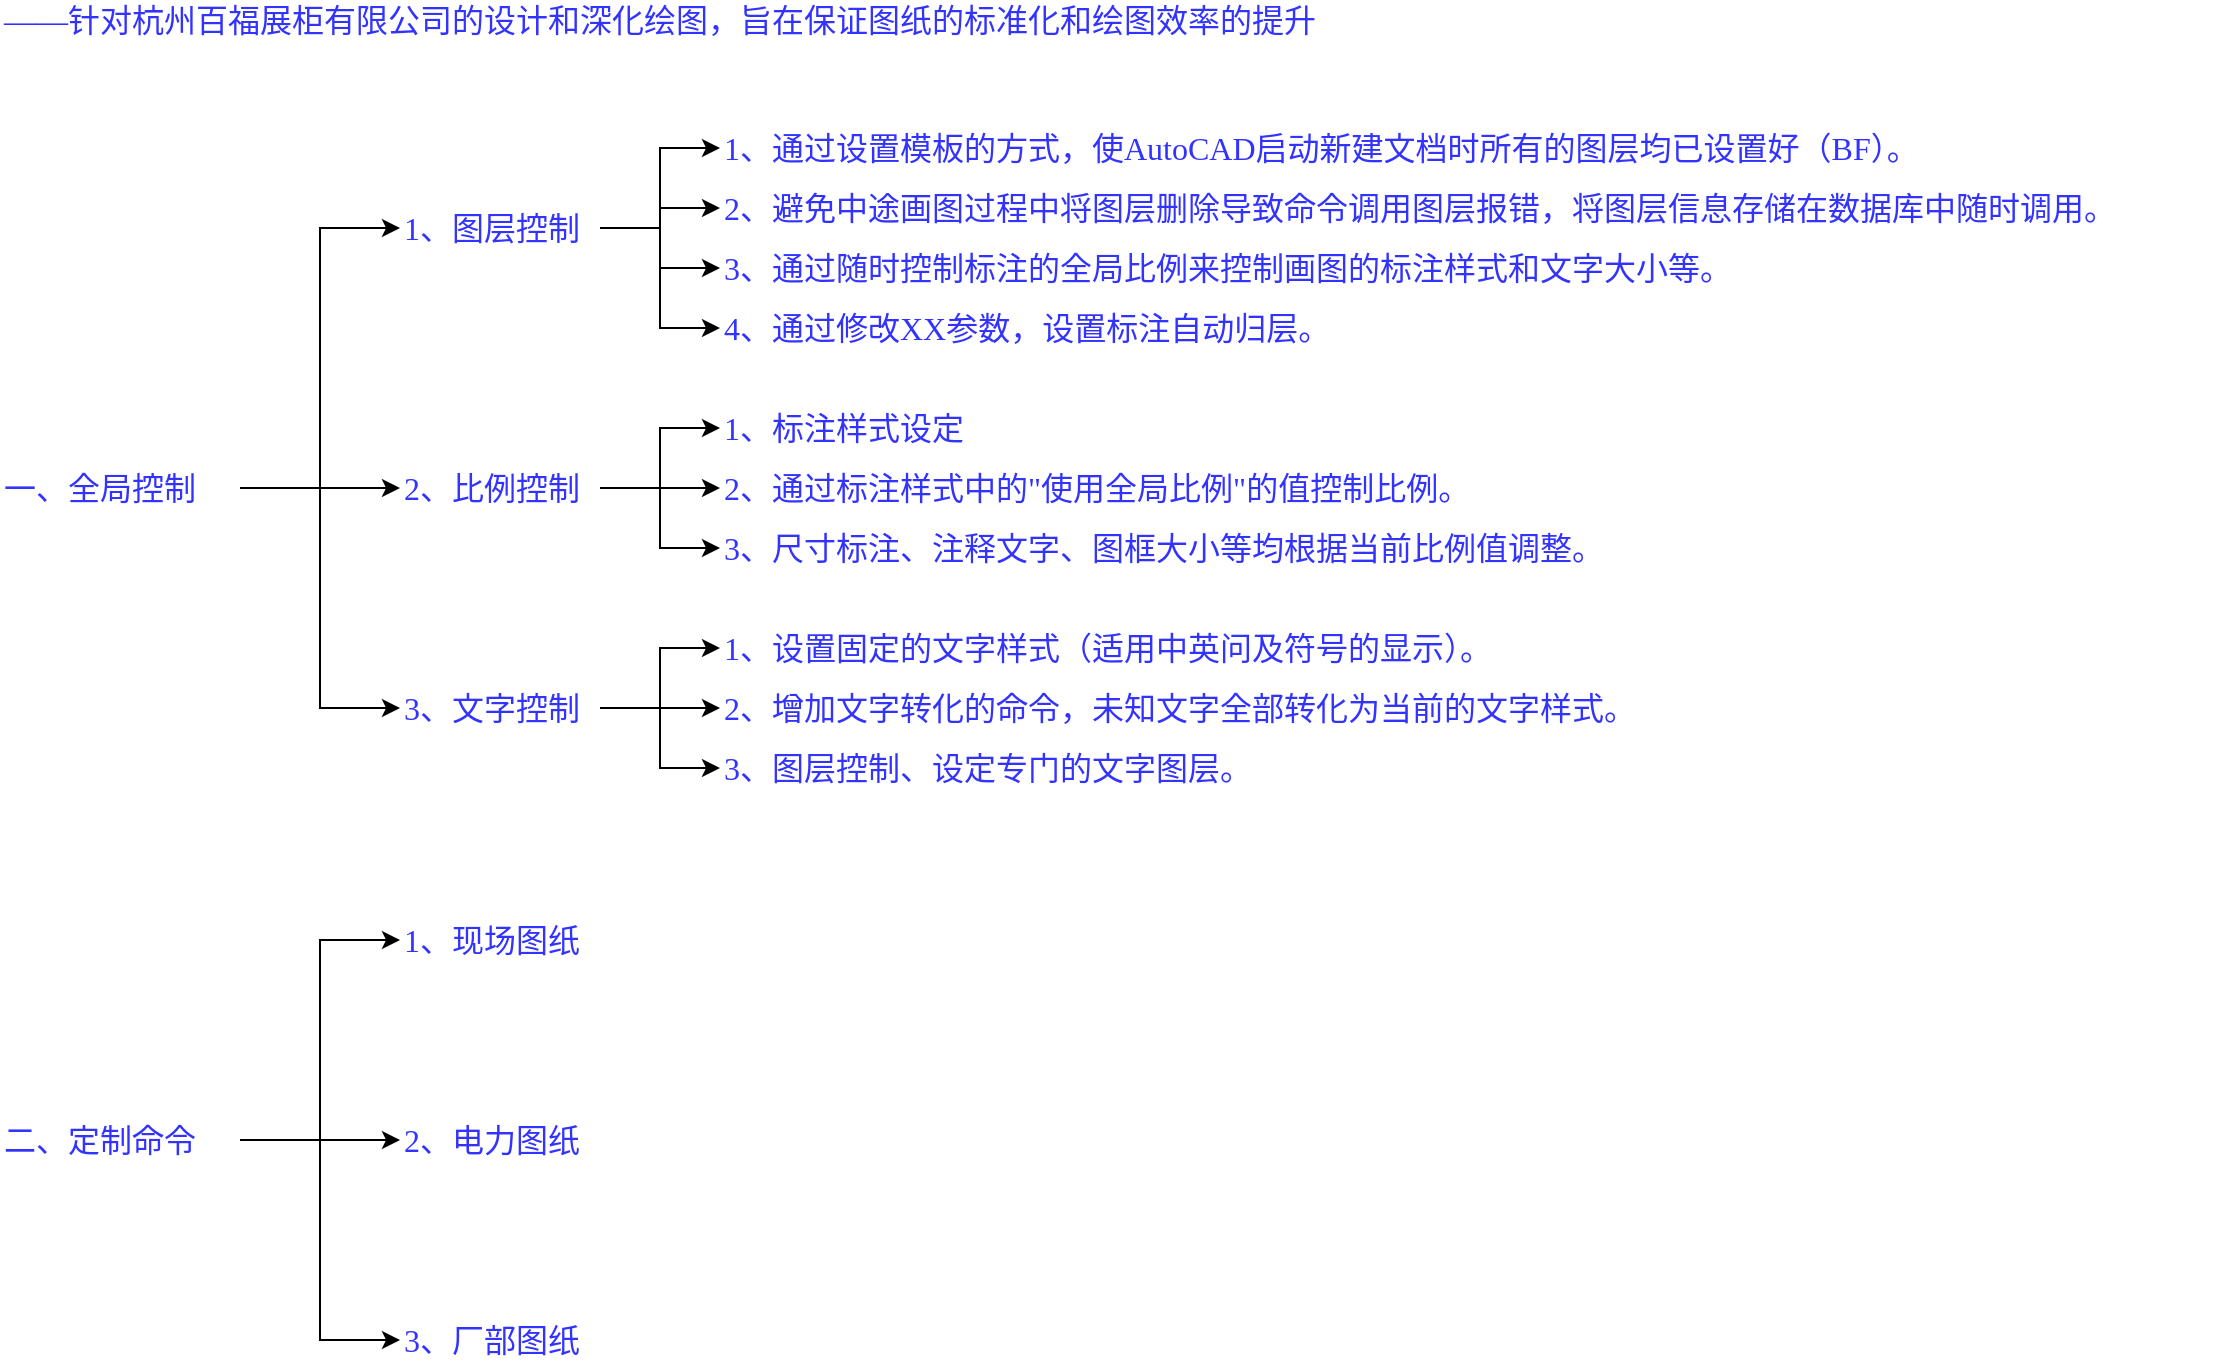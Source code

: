 <mxfile version="13.7.9" type="device" pages="6"><diagram id="Z_82x6nJfR_aOVuLvThF" name="主轮廓"><mxGraphModel dx="1559" dy="1010" grid="1" gridSize="10" guides="1" tooltips="1" connect="1" arrows="1" fold="1" page="1" pageScale="1" pageWidth="1169" pageHeight="827" math="0" shadow="0"><root><mxCell id="0"/><mxCell id="1" parent="0"/><mxCell id="7SVu0pM5_BSpwHKjZcLW-2" value="——针对杭州百福展柜有限公司的设计和深化绘图，旨在保证图纸的标准化和绘图效率的提升" style="text;html=1;strokeColor=none;fillColor=none;align=left;verticalAlign=middle;whiteSpace=wrap;rounded=0;fontSize=16;fontFamily=Comic Sans MS;fontColor=#3333FF;" vertex="1" parent="1"><mxGeometry x="40" y="20" width="1080" height="20" as="geometry"/></mxCell><mxCell id="7SVu0pM5_BSpwHKjZcLW-7" style="edgeStyle=orthogonalEdgeStyle;rounded=0;orthogonalLoop=1;jettySize=auto;html=1;entryX=0;entryY=0.5;entryDx=0;entryDy=0;fontFamily=Comic Sans MS;fontSize=16;fontColor=#3333FF;" edge="1" parent="1" source="7SVu0pM5_BSpwHKjZcLW-3" target="7SVu0pM5_BSpwHKjZcLW-4"><mxGeometry relative="1" as="geometry"/></mxCell><mxCell id="7SVu0pM5_BSpwHKjZcLW-8" style="edgeStyle=orthogonalEdgeStyle;rounded=0;orthogonalLoop=1;jettySize=auto;html=1;entryX=0;entryY=0.5;entryDx=0;entryDy=0;fontFamily=Comic Sans MS;fontSize=16;fontColor=#3333FF;" edge="1" parent="1" source="7SVu0pM5_BSpwHKjZcLW-3" target="7SVu0pM5_BSpwHKjZcLW-6"><mxGeometry relative="1" as="geometry"/></mxCell><mxCell id="7SVu0pM5_BSpwHKjZcLW-9" style="edgeStyle=orthogonalEdgeStyle;rounded=0;orthogonalLoop=1;jettySize=auto;html=1;entryX=0;entryY=0.5;entryDx=0;entryDy=0;fontFamily=Comic Sans MS;fontSize=16;fontColor=#3333FF;" edge="1" parent="1" source="7SVu0pM5_BSpwHKjZcLW-3" target="7SVu0pM5_BSpwHKjZcLW-5"><mxGeometry relative="1" as="geometry"/></mxCell><mxCell id="7SVu0pM5_BSpwHKjZcLW-3" value="一、全局控制" style="text;html=1;strokeColor=none;fillColor=none;align=left;verticalAlign=middle;whiteSpace=wrap;rounded=0;fontSize=16;fontFamily=Comic Sans MS;fontColor=#3333FF;" vertex="1" parent="1"><mxGeometry x="40" y="254" width="120" height="20" as="geometry"/></mxCell><mxCell id="7SVu0pM5_BSpwHKjZcLW-20" style="edgeStyle=orthogonalEdgeStyle;rounded=0;orthogonalLoop=1;jettySize=auto;html=1;entryX=0;entryY=0.5;entryDx=0;entryDy=0;fontFamily=Comic Sans MS;fontSize=16;fontColor=#3333FF;" edge="1" parent="1" source="7SVu0pM5_BSpwHKjZcLW-4" target="7SVu0pM5_BSpwHKjZcLW-10"><mxGeometry relative="1" as="geometry"/></mxCell><mxCell id="7SVu0pM5_BSpwHKjZcLW-21" style="edgeStyle=orthogonalEdgeStyle;rounded=0;orthogonalLoop=1;jettySize=auto;html=1;entryX=0;entryY=0.5;entryDx=0;entryDy=0;fontFamily=Comic Sans MS;fontSize=16;fontColor=#3333FF;" edge="1" parent="1" source="7SVu0pM5_BSpwHKjZcLW-4" target="7SVu0pM5_BSpwHKjZcLW-11"><mxGeometry relative="1" as="geometry"/></mxCell><mxCell id="7SVu0pM5_BSpwHKjZcLW-22" style="edgeStyle=orthogonalEdgeStyle;rounded=0;orthogonalLoop=1;jettySize=auto;html=1;entryX=0;entryY=0.5;entryDx=0;entryDy=0;fontFamily=Comic Sans MS;fontSize=16;fontColor=#3333FF;" edge="1" parent="1" source="7SVu0pM5_BSpwHKjZcLW-4" target="7SVu0pM5_BSpwHKjZcLW-12"><mxGeometry relative="1" as="geometry"/></mxCell><mxCell id="7SVu0pM5_BSpwHKjZcLW-23" style="edgeStyle=orthogonalEdgeStyle;rounded=0;orthogonalLoop=1;jettySize=auto;html=1;entryX=0;entryY=0.5;entryDx=0;entryDy=0;fontFamily=Comic Sans MS;fontSize=16;fontColor=#3333FF;" edge="1" parent="1" source="7SVu0pM5_BSpwHKjZcLW-4" target="7SVu0pM5_BSpwHKjZcLW-13"><mxGeometry relative="1" as="geometry"/></mxCell><mxCell id="7SVu0pM5_BSpwHKjZcLW-4" value="1、图层控制" style="text;html=1;strokeColor=none;fillColor=none;align=left;verticalAlign=middle;whiteSpace=wrap;rounded=0;fontSize=16;fontFamily=Comic Sans MS;fontColor=#3333FF;" vertex="1" parent="1"><mxGeometry x="240" y="124" width="100" height="20" as="geometry"/></mxCell><mxCell id="7SVu0pM5_BSpwHKjZcLW-24" style="edgeStyle=orthogonalEdgeStyle;rounded=0;orthogonalLoop=1;jettySize=auto;html=1;entryX=0;entryY=0.5;entryDx=0;entryDy=0;fontFamily=Comic Sans MS;fontSize=16;fontColor=#3333FF;" edge="1" parent="1" source="7SVu0pM5_BSpwHKjZcLW-5" target="7SVu0pM5_BSpwHKjZcLW-14"><mxGeometry relative="1" as="geometry"/></mxCell><mxCell id="7SVu0pM5_BSpwHKjZcLW-25" style="edgeStyle=orthogonalEdgeStyle;rounded=0;orthogonalLoop=1;jettySize=auto;html=1;entryX=0;entryY=0.5;entryDx=0;entryDy=0;fontFamily=Comic Sans MS;fontSize=16;fontColor=#3333FF;" edge="1" parent="1" source="7SVu0pM5_BSpwHKjZcLW-5" target="7SVu0pM5_BSpwHKjZcLW-15"><mxGeometry relative="1" as="geometry"/></mxCell><mxCell id="7SVu0pM5_BSpwHKjZcLW-26" style="edgeStyle=orthogonalEdgeStyle;rounded=0;orthogonalLoop=1;jettySize=auto;html=1;entryX=0;entryY=0.5;entryDx=0;entryDy=0;fontFamily=Comic Sans MS;fontSize=16;fontColor=#3333FF;" edge="1" parent="1" source="7SVu0pM5_BSpwHKjZcLW-5" target="7SVu0pM5_BSpwHKjZcLW-16"><mxGeometry relative="1" as="geometry"/></mxCell><mxCell id="7SVu0pM5_BSpwHKjZcLW-5" value="2、比例控制" style="text;html=1;strokeColor=none;fillColor=none;align=left;verticalAlign=middle;whiteSpace=wrap;rounded=0;fontSize=16;fontFamily=Comic Sans MS;fontColor=#3333FF;" vertex="1" parent="1"><mxGeometry x="240" y="254" width="100" height="20" as="geometry"/></mxCell><mxCell id="7SVu0pM5_BSpwHKjZcLW-27" style="edgeStyle=orthogonalEdgeStyle;rounded=0;orthogonalLoop=1;jettySize=auto;html=1;entryX=0;entryY=0.5;entryDx=0;entryDy=0;fontFamily=Comic Sans MS;fontSize=16;fontColor=#3333FF;" edge="1" parent="1" source="7SVu0pM5_BSpwHKjZcLW-6" target="7SVu0pM5_BSpwHKjZcLW-17"><mxGeometry relative="1" as="geometry"/></mxCell><mxCell id="7SVu0pM5_BSpwHKjZcLW-28" style="edgeStyle=orthogonalEdgeStyle;rounded=0;orthogonalLoop=1;jettySize=auto;html=1;entryX=0;entryY=0.5;entryDx=0;entryDy=0;fontFamily=Comic Sans MS;fontSize=16;fontColor=#3333FF;" edge="1" parent="1" source="7SVu0pM5_BSpwHKjZcLW-6" target="7SVu0pM5_BSpwHKjZcLW-18"><mxGeometry relative="1" as="geometry"/></mxCell><mxCell id="7SVu0pM5_BSpwHKjZcLW-29" style="edgeStyle=orthogonalEdgeStyle;rounded=0;orthogonalLoop=1;jettySize=auto;html=1;entryX=0;entryY=0.5;entryDx=0;entryDy=0;fontFamily=Comic Sans MS;fontSize=16;fontColor=#3333FF;" edge="1" parent="1" source="7SVu0pM5_BSpwHKjZcLW-6" target="7SVu0pM5_BSpwHKjZcLW-19"><mxGeometry relative="1" as="geometry"/></mxCell><mxCell id="7SVu0pM5_BSpwHKjZcLW-6" value="3、文字控制" style="text;html=1;strokeColor=none;fillColor=none;align=left;verticalAlign=middle;whiteSpace=wrap;rounded=0;fontSize=16;fontFamily=Comic Sans MS;fontColor=#3333FF;" vertex="1" parent="1"><mxGeometry x="240" y="364" width="100" height="20" as="geometry"/></mxCell><mxCell id="7SVu0pM5_BSpwHKjZcLW-10" value="1、通过设置模板的方式，使AutoCAD启动新建文档时所有的图层均已设置好（BF）。" style="text;html=1;strokeColor=none;fillColor=none;align=left;verticalAlign=middle;whiteSpace=wrap;rounded=0;fontSize=16;fontFamily=Comic Sans MS;fontColor=#3333FF;" vertex="1" parent="1"><mxGeometry x="400" y="84" width="750" height="20" as="geometry"/></mxCell><mxCell id="7SVu0pM5_BSpwHKjZcLW-11" value="2、避免中途画图过程中将图层删除导致命令调用图层报错，将图层信息存储在数据库中随时调用。" style="text;html=1;strokeColor=none;fillColor=none;align=left;verticalAlign=middle;whiteSpace=wrap;rounded=0;fontSize=16;fontFamily=Comic Sans MS;fontColor=#3333FF;" vertex="1" parent="1"><mxGeometry x="400" y="114" width="700" height="20" as="geometry"/></mxCell><mxCell id="7SVu0pM5_BSpwHKjZcLW-12" value="3、通过随时控制标注的全局比例来控制画图的标注样式和文字大小等。" style="text;html=1;strokeColor=none;fillColor=none;align=left;verticalAlign=middle;whiteSpace=wrap;rounded=0;fontSize=16;fontFamily=Comic Sans MS;fontColor=#3333FF;" vertex="1" parent="1"><mxGeometry x="400" y="144" width="700" height="20" as="geometry"/></mxCell><mxCell id="7SVu0pM5_BSpwHKjZcLW-13" value="4、通过修改XX参数，设置标注自动归层。" style="text;html=1;strokeColor=none;fillColor=none;align=left;verticalAlign=middle;whiteSpace=wrap;rounded=0;fontSize=16;fontFamily=Comic Sans MS;fontColor=#3333FF;" vertex="1" parent="1"><mxGeometry x="400" y="174" width="700" height="20" as="geometry"/></mxCell><mxCell id="7SVu0pM5_BSpwHKjZcLW-14" value="1、标注样式设定" style="text;html=1;strokeColor=none;fillColor=none;align=left;verticalAlign=middle;whiteSpace=wrap;rounded=0;fontSize=16;fontFamily=Comic Sans MS;fontColor=#3333FF;" vertex="1" parent="1"><mxGeometry x="400" y="224" width="700" height="20" as="geometry"/></mxCell><mxCell id="7SVu0pM5_BSpwHKjZcLW-15" value="2、通过标注样式中的&quot;使用全局比例&quot;的值控制比例。" style="text;html=1;strokeColor=none;fillColor=none;align=left;verticalAlign=middle;whiteSpace=wrap;rounded=0;fontSize=16;fontFamily=Comic Sans MS;fontColor=#3333FF;" vertex="1" parent="1"><mxGeometry x="400" y="254" width="700" height="20" as="geometry"/></mxCell><mxCell id="7SVu0pM5_BSpwHKjZcLW-16" value="3、尺寸标注、注释文字、图框大小等均根据当前比例值调整。" style="text;html=1;strokeColor=none;fillColor=none;align=left;verticalAlign=middle;whiteSpace=wrap;rounded=0;fontSize=16;fontFamily=Comic Sans MS;fontColor=#3333FF;" vertex="1" parent="1"><mxGeometry x="400" y="284" width="700" height="20" as="geometry"/></mxCell><mxCell id="7SVu0pM5_BSpwHKjZcLW-17" value="1、设置固定的文字样式（适用中英问及符号的显示）。" style="text;html=1;strokeColor=none;fillColor=none;align=left;verticalAlign=middle;whiteSpace=wrap;rounded=0;fontSize=16;fontFamily=Comic Sans MS;fontColor=#3333FF;" vertex="1" parent="1"><mxGeometry x="400" y="334" width="700" height="20" as="geometry"/></mxCell><mxCell id="7SVu0pM5_BSpwHKjZcLW-18" value="2、增加文字转化的命令，未知文字全部转化为当前的文字样式。" style="text;html=1;strokeColor=none;fillColor=none;align=left;verticalAlign=middle;whiteSpace=wrap;rounded=0;fontSize=16;fontFamily=Comic Sans MS;fontColor=#3333FF;" vertex="1" parent="1"><mxGeometry x="400" y="364" width="700" height="20" as="geometry"/></mxCell><mxCell id="7SVu0pM5_BSpwHKjZcLW-19" value="3、图层控制、设定专门的文字图层。" style="text;html=1;strokeColor=none;fillColor=none;align=left;verticalAlign=middle;whiteSpace=wrap;rounded=0;fontSize=16;fontFamily=Comic Sans MS;fontColor=#3333FF;" vertex="1" parent="1"><mxGeometry x="400" y="394" width="700" height="20" as="geometry"/></mxCell><mxCell id="wc_1VDnLa-z_OIBiHs1F-1" style="edgeStyle=orthogonalEdgeStyle;rounded=0;orthogonalLoop=1;jettySize=auto;html=1;entryX=0;entryY=0.5;entryDx=0;entryDy=0;fontFamily=Comic Sans MS;fontSize=16;fontColor=#FF1100;" edge="1" parent="1" source="7SVu0pM5_BSpwHKjZcLW-30" target="7SVu0pM5_BSpwHKjZcLW-31"><mxGeometry relative="1" as="geometry"/></mxCell><mxCell id="wc_1VDnLa-z_OIBiHs1F-2" style="edgeStyle=orthogonalEdgeStyle;rounded=0;orthogonalLoop=1;jettySize=auto;html=1;entryX=0;entryY=0.5;entryDx=0;entryDy=0;fontFamily=Comic Sans MS;fontSize=16;fontColor=#FF1100;" edge="1" parent="1" source="7SVu0pM5_BSpwHKjZcLW-30" target="7SVu0pM5_BSpwHKjZcLW-32"><mxGeometry relative="1" as="geometry"/></mxCell><mxCell id="wc_1VDnLa-z_OIBiHs1F-3" style="edgeStyle=orthogonalEdgeStyle;rounded=0;orthogonalLoop=1;jettySize=auto;html=1;entryX=0;entryY=0.5;entryDx=0;entryDy=0;fontFamily=Comic Sans MS;fontSize=16;fontColor=#FF1100;" edge="1" parent="1" source="7SVu0pM5_BSpwHKjZcLW-30" target="7SVu0pM5_BSpwHKjZcLW-33"><mxGeometry relative="1" as="geometry"/></mxCell><mxCell id="7SVu0pM5_BSpwHKjZcLW-30" value="二、定制命令" style="text;html=1;strokeColor=none;fillColor=none;align=left;verticalAlign=middle;whiteSpace=wrap;rounded=0;fontSize=16;fontFamily=Comic Sans MS;fontColor=#3333FF;" vertex="1" parent="1"><mxGeometry x="40" y="580" width="120" height="20" as="geometry"/></mxCell><mxCell id="7SVu0pM5_BSpwHKjZcLW-31" value="1、现场图纸" style="text;html=1;strokeColor=none;fillColor=none;align=left;verticalAlign=middle;whiteSpace=wrap;rounded=0;fontSize=16;fontFamily=Comic Sans MS;fontColor=#3333FF;" vertex="1" parent="1"><mxGeometry x="240" y="480" width="100" height="20" as="geometry"/></mxCell><mxCell id="7SVu0pM5_BSpwHKjZcLW-32" value="2、电力图纸" style="text;html=1;strokeColor=none;fillColor=none;align=left;verticalAlign=middle;whiteSpace=wrap;rounded=0;fontSize=16;fontFamily=Comic Sans MS;fontColor=#3333FF;" vertex="1" parent="1"><mxGeometry x="240" y="580" width="100" height="20" as="geometry"/></mxCell><mxCell id="7SVu0pM5_BSpwHKjZcLW-33" value="3、厂部图纸" style="text;html=1;strokeColor=none;fillColor=none;align=left;verticalAlign=middle;whiteSpace=wrap;rounded=0;fontSize=16;fontFamily=Comic Sans MS;fontColor=#3333FF;" vertex="1" parent="1"><mxGeometry x="240" y="680" width="100" height="20" as="geometry"/></mxCell></root></mxGraphModel></diagram><diagram id="o6ujAdW6azae9Bvm2nmI" name="通用命令"><mxGraphModel dx="1102" dy="761" grid="1" gridSize="10" guides="1" tooltips="1" connect="1" arrows="0" fold="1" page="1" pageScale="1" pageWidth="1169" pageHeight="827" math="0" shadow="0"><root><mxCell id="wED3oUcsAeEUICdABEmV-0"/><mxCell id="wED3oUcsAeEUICdABEmV-1" parent="wED3oUcsAeEUICdABEmV-0"/><mxCell id="wED3oUcsAeEUICdABEmV-24" value="1、通用命令" style="text;html=1;strokeColor=none;fillColor=none;align=left;verticalAlign=middle;whiteSpace=wrap;rounded=0;fontSize=16;fontFamily=Comic Sans MS;fontColor=#3333FF;" vertex="1" parent="wED3oUcsAeEUICdABEmV-1"><mxGeometry x="50" y="404" width="100" height="20" as="geometry"/></mxCell><mxCell id="wED3oUcsAeEUICdABEmV-25" value="a、插入铝材" style="text;html=1;strokeColor=none;fillColor=none;align=left;verticalAlign=middle;whiteSpace=wrap;rounded=0;fontSize=16;fontFamily=Comic Sans MS;fontColor=#3333FF;" vertex="1" parent="wED3oUcsAeEUICdABEmV-1"><mxGeometry x="270" y="268" width="120" height="20" as="geometry"/></mxCell><mxCell id="wED3oUcsAeEUICdABEmV-26" value="a、Insert Aluminum profile" style="text;html=1;strokeColor=none;fillColor=none;align=left;verticalAlign=middle;whiteSpace=wrap;rounded=0;fontSize=16;fontFamily=Comic Sans MS;fontColor=#3333FF;" vertex="1" parent="wED3oUcsAeEUICdABEmV-1"><mxGeometry x="430" y="268" width="310" height="20" as="geometry"/></mxCell><mxCell id="wED3oUcsAeEUICdABEmV-27" value="a、LXC" style="text;html=1;strokeColor=none;fillColor=none;align=left;verticalAlign=middle;whiteSpace=wrap;rounded=0;fontSize=16;fontFamily=Comic Sans MS;fontColor=#3333FF;" vertex="1" parent="wED3oUcsAeEUICdABEmV-1"><mxGeometry x="790" y="268" width="120" height="20" as="geometry"/></mxCell><mxCell id="wED3oUcsAeEUICdABEmV-28" value="b、插入灯具" style="text;html=1;strokeColor=none;fillColor=none;align=left;verticalAlign=middle;whiteSpace=wrap;rounded=0;fontSize=16;fontFamily=Comic Sans MS;fontColor=#3333FF;" vertex="1" parent="wED3oUcsAeEUICdABEmV-1"><mxGeometry x="270" y="298" width="120" height="20" as="geometry"/></mxCell><mxCell id="wED3oUcsAeEUICdABEmV-29" value="b、Insert Block of Lamps" style="text;html=1;strokeColor=none;fillColor=none;align=left;verticalAlign=middle;whiteSpace=wrap;rounded=0;fontSize=16;fontFamily=Comic Sans MS;fontColor=#3333FF;" vertex="1" parent="wED3oUcsAeEUICdABEmV-1"><mxGeometry x="430" y="298" width="310" height="20" as="geometry"/></mxCell><mxCell id="wED3oUcsAeEUICdABEmV-30" value="b、CDJ" style="text;html=1;strokeColor=none;fillColor=none;align=left;verticalAlign=middle;whiteSpace=wrap;rounded=0;fontSize=16;fontFamily=Comic Sans MS;fontColor=#3333FF;" vertex="1" parent="wED3oUcsAeEUICdABEmV-1"><mxGeometry x="790" y="298" width="120" height="20" as="geometry"/></mxCell><mxCell id="wED3oUcsAeEUICdABEmV-31" value="c、插入标题" style="text;html=1;strokeColor=none;fillColor=none;align=left;verticalAlign=middle;whiteSpace=wrap;rounded=0;fontSize=16;fontFamily=Comic Sans MS;fontColor=#3333FF;" vertex="1" parent="wED3oUcsAeEUICdABEmV-1"><mxGeometry x="270" y="328" width="120" height="20" as="geometry"/></mxCell><mxCell id="wED3oUcsAeEUICdABEmV-32" value="c、Deco. Drawing Title" style="text;html=1;strokeColor=none;fillColor=none;align=left;verticalAlign=middle;whiteSpace=wrap;rounded=0;fontSize=16;fontFamily=Comic Sans MS;fontColor=#3333FF;" vertex="1" parent="wED3oUcsAeEUICdABEmV-1"><mxGeometry x="430" y="328" width="310" height="20" as="geometry"/></mxCell><mxCell id="wED3oUcsAeEUICdABEmV-33" value="c、BT" style="text;html=1;strokeColor=none;fillColor=none;align=left;verticalAlign=middle;whiteSpace=wrap;rounded=0;fontSize=16;fontFamily=Comic Sans MS;fontColor=#3333FF;" vertex="1" parent="wED3oUcsAeEUICdABEmV-1"><mxGeometry x="790" y="328" width="120" height="20" as="geometry"/></mxCell><mxCell id="wED3oUcsAeEUICdABEmV-34" value="d、插入索引" style="text;html=1;strokeColor=none;fillColor=none;align=left;verticalAlign=middle;whiteSpace=wrap;rounded=0;fontSize=16;fontFamily=Comic Sans MS;fontColor=#3333FF;" vertex="1" parent="wED3oUcsAeEUICdABEmV-1"><mxGeometry x="270" y="358" width="120" height="20" as="geometry"/></mxCell><mxCell id="wED3oUcsAeEUICdABEmV-35" value="d、Elev Indexer" style="text;html=1;strokeColor=none;fillColor=none;align=left;verticalAlign=middle;whiteSpace=wrap;rounded=0;fontSize=16;fontFamily=Comic Sans MS;fontColor=#3333FF;" vertex="1" parent="wED3oUcsAeEUICdABEmV-1"><mxGeometry x="430" y="358" width="310" height="20" as="geometry"/></mxCell><mxCell id="wED3oUcsAeEUICdABEmV-36" value="d、I0,I1,I2,I3,I4" style="text;html=1;strokeColor=none;fillColor=none;align=left;verticalAlign=middle;whiteSpace=wrap;rounded=0;fontSize=16;fontFamily=Comic Sans MS;fontColor=#3333FF;" vertex="1" parent="wED3oUcsAeEUICdABEmV-1"><mxGeometry x="790" y="358" width="190" height="20" as="geometry"/></mxCell><mxCell id="wED3oUcsAeEUICdABEmV-37" value="e、布置开孔" style="text;html=1;strokeColor=none;fillColor=none;align=left;verticalAlign=middle;whiteSpace=wrap;rounded=0;fontSize=16;fontFamily=Comic Sans MS;fontColor=#3333FF;" vertex="1" parent="wED3oUcsAeEUICdABEmV-1"><mxGeometry x="270" y="388" width="120" height="20" as="geometry"/></mxCell><mxCell id="wED3oUcsAeEUICdABEmV-38" value="d、Arrange Holes" style="text;html=1;strokeColor=none;fillColor=none;align=left;verticalAlign=middle;whiteSpace=wrap;rounded=0;fontSize=16;fontFamily=Comic Sans MS;fontColor=#3333FF;" vertex="1" parent="wED3oUcsAeEUICdABEmV-1"><mxGeometry x="430" y="388" width="310" height="20" as="geometry"/></mxCell><mxCell id="wED3oUcsAeEUICdABEmV-39" value="e、AH" style="text;html=1;strokeColor=none;fillColor=none;align=left;verticalAlign=middle;whiteSpace=wrap;rounded=0;fontSize=16;fontFamily=Comic Sans MS;fontColor=#3333FF;" vertex="1" parent="wED3oUcsAeEUICdABEmV-1"><mxGeometry x="790" y="388" width="190" height="20" as="geometry"/></mxCell><mxCell id="wED3oUcsAeEUICdABEmV-40" value="f、改块比例" style="text;html=1;strokeColor=none;fillColor=none;align=left;verticalAlign=middle;whiteSpace=wrap;rounded=0;fontSize=16;fontFamily=Comic Sans MS;fontColor=#3333FF;" vertex="1" parent="wED3oUcsAeEUICdABEmV-1"><mxGeometry x="270" y="418" width="120" height="20" as="geometry"/></mxCell><mxCell id="wED3oUcsAeEUICdABEmV-41" value="f、Change Scale of Block" style="text;html=1;strokeColor=none;fillColor=none;align=left;verticalAlign=middle;whiteSpace=wrap;rounded=0;fontSize=16;fontFamily=Comic Sans MS;fontColor=#3333FF;" vertex="1" parent="wED3oUcsAeEUICdABEmV-1"><mxGeometry x="430" y="418" width="310" height="20" as="geometry"/></mxCell><mxCell id="wED3oUcsAeEUICdABEmV-42" value="f、GBL" style="text;html=1;strokeColor=none;fillColor=none;align=left;verticalAlign=middle;whiteSpace=wrap;rounded=0;fontSize=16;fontFamily=Comic Sans MS;fontColor=#3333FF;" vertex="1" parent="wED3oUcsAeEUICdABEmV-1"><mxGeometry x="790" y="418" width="190" height="20" as="geometry"/></mxCell><mxCell id="wED3oUcsAeEUICdABEmV-43" value="g、连接线段" style="text;html=1;strokeColor=none;fillColor=none;align=left;verticalAlign=middle;whiteSpace=wrap;rounded=0;fontSize=16;fontFamily=Comic Sans MS;fontColor=#3333FF;" vertex="1" parent="wED3oUcsAeEUICdABEmV-1"><mxGeometry x="270" y="448" width="120" height="20" as="geometry"/></mxCell><mxCell id="wED3oUcsAeEUICdABEmV-44" value="g、Join Line &amp;amp; Line" style="text;html=1;strokeColor=none;fillColor=none;align=left;verticalAlign=middle;whiteSpace=wrap;rounded=0;fontSize=16;fontFamily=Comic Sans MS;fontColor=#3333FF;" vertex="1" parent="wED3oUcsAeEUICdABEmV-1"><mxGeometry x="430" y="448" width="310" height="20" as="geometry"/></mxCell><mxCell id="wED3oUcsAeEUICdABEmV-45" value="g、LJX" style="text;html=1;strokeColor=none;fillColor=none;align=left;verticalAlign=middle;whiteSpace=wrap;rounded=0;fontSize=16;fontFamily=Comic Sans MS;fontColor=#3333FF;" vertex="1" parent="wED3oUcsAeEUICdABEmV-1"><mxGeometry x="790" y="448" width="190" height="20" as="geometry"/></mxCell><mxCell id="wED3oUcsAeEUICdABEmV-46" value="h、十字中心线" style="text;html=1;strokeColor=none;fillColor=none;align=left;verticalAlign=middle;whiteSpace=wrap;rounded=0;fontSize=16;fontFamily=Comic Sans MS;fontColor=#3333FF;" vertex="1" parent="wED3oUcsAeEUICdABEmV-1"><mxGeometry x="270" y="478" width="120" height="20" as="geometry"/></mxCell><mxCell id="wED3oUcsAeEUICdABEmV-47" value="h、Drafting Center Line of Circle" style="text;html=1;strokeColor=none;fillColor=none;align=left;verticalAlign=middle;whiteSpace=wrap;rounded=0;fontSize=16;fontFamily=Comic Sans MS;fontColor=#3333FF;" vertex="1" parent="wED3oUcsAeEUICdABEmV-1"><mxGeometry x="430" y="478" width="310" height="20" as="geometry"/></mxCell><mxCell id="wED3oUcsAeEUICdABEmV-48" value="h、SZC" style="text;html=1;strokeColor=none;fillColor=none;align=left;verticalAlign=middle;whiteSpace=wrap;rounded=0;fontSize=16;fontFamily=Comic Sans MS;fontColor=#3333FF;" vertex="1" parent="wED3oUcsAeEUICdABEmV-1"><mxGeometry x="790" y="478" width="190" height="20" as="geometry"/></mxCell><mxCell id="2jJ2qI9fXjbmqNvxO3tG-0" value="i、自动归层" style="text;html=1;strokeColor=none;fillColor=none;align=left;verticalAlign=middle;whiteSpace=wrap;rounded=0;fontSize=16;fontFamily=Comic Sans MS;fontColor=#3333FF;" vertex="1" parent="wED3oUcsAeEUICdABEmV-1"><mxGeometry x="270" y="509" width="120" height="20" as="geometry"/></mxCell><mxCell id="2jJ2qI9fXjbmqNvxO3tG-1" value="i、Auto Change Layer of Text/Dim/Hatch" style="text;html=1;strokeColor=none;fillColor=none;align=left;verticalAlign=middle;whiteSpace=wrap;rounded=0;fontSize=16;fontFamily=Comic Sans MS;fontColor=#3333FF;" vertex="1" parent="wED3oUcsAeEUICdABEmV-1"><mxGeometry x="430" y="509" width="330" height="20" as="geometry"/></mxCell><mxCell id="2jJ2qI9fXjbmqNvxO3tG-2" value="i、ADGC" style="text;html=1;strokeColor=none;fillColor=none;align=left;verticalAlign=middle;whiteSpace=wrap;rounded=0;fontSize=16;fontFamily=Comic Sans MS;fontColor=#3333FF;" vertex="1" parent="wED3oUcsAeEUICdABEmV-1"><mxGeometry x="790" y="509" width="190" height="20" as="geometry"/></mxCell><mxCell id="2jJ2qI9fXjbmqNvxO3tG-3" value="j、绘图环境" style="text;html=1;strokeColor=none;fillColor=none;align=left;verticalAlign=middle;whiteSpace=wrap;rounded=0;fontSize=16;fontFamily=Comic Sans MS;fontColor=#3333FF;" vertex="1" parent="wED3oUcsAeEUICdABEmV-1"><mxGeometry x="270" y="539" width="120" height="20" as="geometry"/></mxCell><mxCell id="2jJ2qI9fXjbmqNvxO3tG-4" value="j、Setting of Drafting" style="text;html=1;strokeColor=none;fillColor=none;align=left;verticalAlign=middle;whiteSpace=wrap;rounded=0;fontSize=16;fontFamily=Comic Sans MS;fontColor=#3333FF;" vertex="1" parent="wED3oUcsAeEUICdABEmV-1"><mxGeometry x="430" y="539" width="330" height="20" as="geometry"/></mxCell><mxCell id="2jJ2qI9fXjbmqNvxO3tG-5" value="f、HTHJ" style="text;html=1;strokeColor=none;fillColor=none;align=left;verticalAlign=middle;whiteSpace=wrap;rounded=0;fontSize=16;fontFamily=Comic Sans MS;fontColor=#3333FF;" vertex="1" parent="wED3oUcsAeEUICdABEmV-1"><mxGeometry x="790" y="539" width="190" height="20" as="geometry"/></mxCell></root></mxGraphModel></diagram><diagram id="SRN8EAe83MMVDg9SlWdT" name="现场图纸命令"><mxGraphModel dx="1339" dy="924" grid="1" gridSize="10" guides="1" tooltips="1" connect="1" arrows="1" fold="1" page="1" pageScale="1" pageWidth="1169" pageHeight="827" math="0" shadow="0"><root><mxCell id="ZCep2l3jdaXKCMC1vK6_-0"/><mxCell id="ZCep2l3jdaXKCMC1vK6_-1" parent="ZCep2l3jdaXKCMC1vK6_-0"/><mxCell id="9xdSwnsvOFma_bmcGtQ5-0" value="a、绘制墙体" style="text;html=1;strokeColor=none;fillColor=none;align=left;verticalAlign=middle;whiteSpace=wrap;rounded=0;fontSize=16;fontFamily=Comic Sans MS;fontColor=#3333FF;" vertex="1" parent="ZCep2l3jdaXKCMC1vK6_-1"><mxGeometry x="390" y="160" width="120" height="20" as="geometry"/></mxCell><mxCell id="9xdSwnsvOFma_bmcGtQ5-1" value="a、Draw Wall" style="text;html=1;strokeColor=none;fillColor=none;align=left;verticalAlign=middle;whiteSpace=wrap;rounded=0;fontSize=16;fontFamily=Comic Sans MS;fontColor=#3333FF;" vertex="1" parent="ZCep2l3jdaXKCMC1vK6_-1"><mxGeometry x="550" y="160" width="120" height="20" as="geometry"/></mxCell><mxCell id="9xdSwnsvOFma_bmcGtQ5-2" value="a、DW" style="text;html=1;strokeColor=none;fillColor=none;align=left;verticalAlign=middle;whiteSpace=wrap;rounded=0;fontSize=16;fontFamily=Comic Sans MS;fontColor=#3333FF;" vertex="1" parent="ZCep2l3jdaXKCMC1vK6_-1"><mxGeometry x="910" y="160" width="120" height="20" as="geometry"/></mxCell><mxCell id="9xdSwnsvOFma_bmcGtQ5-3" value="b、布天花灯" style="text;html=1;strokeColor=none;fillColor=none;align=left;verticalAlign=middle;whiteSpace=wrap;rounded=0;fontSize=16;fontFamily=Comic Sans MS;fontColor=#3333FF;" vertex="1" parent="ZCep2l3jdaXKCMC1vK6_-1"><mxGeometry x="390" y="186" width="120" height="20" as="geometry"/></mxCell><mxCell id="9xdSwnsvOFma_bmcGtQ5-4" value="b、Arrange Ceiling Lamps" style="text;html=1;strokeColor=none;fillColor=none;align=left;verticalAlign=middle;whiteSpace=wrap;rounded=0;fontSize=16;fontFamily=Comic Sans MS;fontColor=#3333FF;" vertex="1" parent="ZCep2l3jdaXKCMC1vK6_-1"><mxGeometry x="550" y="186" width="240" height="20" as="geometry"/></mxCell><mxCell id="9xdSwnsvOFma_bmcGtQ5-5" value="b、ACL" style="text;html=1;strokeColor=none;fillColor=none;align=left;verticalAlign=middle;whiteSpace=wrap;rounded=0;fontSize=16;fontFamily=Comic Sans MS;fontColor=#3333FF;" vertex="1" parent="ZCep2l3jdaXKCMC1vK6_-1"><mxGeometry x="910" y="186" width="120" height="20" as="geometry"/></mxCell><mxCell id="9xdSwnsvOFma_bmcGtQ5-6" value="c、布置筒灯" style="text;html=1;strokeColor=none;fillColor=none;align=left;verticalAlign=middle;whiteSpace=wrap;rounded=0;fontSize=16;fontFamily=Comic Sans MS;fontColor=#3333FF;" vertex="1" parent="ZCep2l3jdaXKCMC1vK6_-1"><mxGeometry x="390" y="216" width="120" height="20" as="geometry"/></mxCell><mxCell id="9xdSwnsvOFma_bmcGtQ5-7" value="b、Arrange Downlight" style="text;html=1;strokeColor=none;fillColor=none;align=left;verticalAlign=middle;whiteSpace=wrap;rounded=0;fontSize=16;fontFamily=Comic Sans MS;fontColor=#3333FF;" vertex="1" parent="ZCep2l3jdaXKCMC1vK6_-1"><mxGeometry x="550" y="216" width="240" height="20" as="geometry"/></mxCell><mxCell id="9xdSwnsvOFma_bmcGtQ5-8" value="c、AD" style="text;html=1;strokeColor=none;fillColor=none;align=left;verticalAlign=middle;whiteSpace=wrap;rounded=0;fontSize=16;fontFamily=Comic Sans MS;fontColor=#3333FF;" vertex="1" parent="ZCep2l3jdaXKCMC1vK6_-1"><mxGeometry x="910" y="216" width="120" height="20" as="geometry"/></mxCell><mxCell id="9xdSwnsvOFma_bmcGtQ5-9" value="d、布置筒灯" style="text;html=1;strokeColor=none;fillColor=none;align=left;verticalAlign=middle;whiteSpace=wrap;rounded=0;fontSize=16;fontFamily=Comic Sans MS;fontColor=#3333FF;" vertex="1" parent="ZCep2l3jdaXKCMC1vK6_-1"><mxGeometry x="390" y="246" width="120" height="20" as="geometry"/></mxCell><mxCell id="9xdSwnsvOFma_bmcGtQ5-10" value="b、Arrange Downlight" style="text;html=1;strokeColor=none;fillColor=none;align=left;verticalAlign=middle;whiteSpace=wrap;rounded=0;fontSize=16;fontFamily=Comic Sans MS;fontColor=#3333FF;" vertex="1" parent="ZCep2l3jdaXKCMC1vK6_-1"><mxGeometry x="550" y="246" width="240" height="20" as="geometry"/></mxCell><mxCell id="9xdSwnsvOFma_bmcGtQ5-11" value="d、AD" style="text;html=1;strokeColor=none;fillColor=none;align=left;verticalAlign=middle;whiteSpace=wrap;rounded=0;fontSize=16;fontFamily=Comic Sans MS;fontColor=#3333FF;" vertex="1" parent="ZCep2l3jdaXKCMC1vK6_-1"><mxGeometry x="910" y="246" width="120" height="20" as="geometry"/></mxCell><mxCell id="9xdSwnsvOFma_bmcGtQ5-12" value="e、墙面开洞" style="text;html=1;strokeColor=none;fillColor=none;align=left;verticalAlign=middle;whiteSpace=wrap;rounded=0;fontSize=16;fontFamily=Comic Sans MS;fontColor=#3333FF;" vertex="1" parent="ZCep2l3jdaXKCMC1vK6_-1"><mxGeometry x="390" y="274" width="120" height="20" as="geometry"/></mxCell><mxCell id="9xdSwnsvOFma_bmcGtQ5-13" value="e、Hole on Wall" style="text;html=1;strokeColor=none;fillColor=none;align=left;verticalAlign=middle;whiteSpace=wrap;rounded=0;fontSize=16;fontFamily=Comic Sans MS;fontColor=#3333FF;" vertex="1" parent="ZCep2l3jdaXKCMC1vK6_-1"><mxGeometry x="550" y="274" width="240" height="20" as="geometry"/></mxCell><mxCell id="9xdSwnsvOFma_bmcGtQ5-14" value="e、KD" style="text;html=1;strokeColor=none;fillColor=none;align=left;verticalAlign=middle;whiteSpace=wrap;rounded=0;fontSize=16;fontFamily=Comic Sans MS;fontColor=#3333FF;" vertex="1" parent="ZCep2l3jdaXKCMC1vK6_-1"><mxGeometry x="910" y="274" width="120" height="20" as="geometry"/></mxCell><mxCell id="9xdSwnsvOFma_bmcGtQ5-15" value="f、移门侧剖" style="text;html=1;strokeColor=none;fillColor=none;align=left;verticalAlign=middle;whiteSpace=wrap;rounded=0;fontSize=16;fontFamily=Comic Sans MS;fontColor=#3333FF;" vertex="1" parent="ZCep2l3jdaXKCMC1vK6_-1"><mxGeometry x="390" y="304" width="120" height="20" as="geometry"/></mxCell><mxCell id="9xdSwnsvOFma_bmcGtQ5-16" value="f、Side Section of Move door&amp;nbsp;" style="text;html=1;strokeColor=none;fillColor=none;align=left;verticalAlign=middle;whiteSpace=wrap;rounded=0;fontSize=16;fontFamily=Comic Sans MS;fontColor=#3333FF;" vertex="1" parent="ZCep2l3jdaXKCMC1vK6_-1"><mxGeometry x="550" y="304" width="240" height="20" as="geometry"/></mxCell><mxCell id="9xdSwnsvOFma_bmcGtQ5-17" value="f、YMCP" style="text;html=1;strokeColor=none;fillColor=none;align=left;verticalAlign=middle;whiteSpace=wrap;rounded=0;fontSize=16;fontFamily=Comic Sans MS;fontColor=#3333FF;" vertex="1" parent="ZCep2l3jdaXKCMC1vK6_-1"><mxGeometry x="910" y="304" width="120" height="20" as="geometry"/></mxCell><mxCell id="9xdSwnsvOFma_bmcGtQ5-18" value="g、移门顶剖" style="text;html=1;strokeColor=none;fillColor=none;align=left;verticalAlign=middle;whiteSpace=wrap;rounded=0;fontSize=16;fontFamily=Comic Sans MS;fontColor=#3333FF;" vertex="1" parent="ZCep2l3jdaXKCMC1vK6_-1"><mxGeometry x="390" y="330" width="120" height="20" as="geometry"/></mxCell><mxCell id="9xdSwnsvOFma_bmcGtQ5-19" value="g、Top Section of Move door&amp;nbsp;" style="text;html=1;strokeColor=none;fillColor=none;align=left;verticalAlign=middle;whiteSpace=wrap;rounded=0;fontSize=16;fontFamily=Comic Sans MS;fontColor=#3333FF;" vertex="1" parent="ZCep2l3jdaXKCMC1vK6_-1"><mxGeometry x="550" y="330" width="240" height="20" as="geometry"/></mxCell><mxCell id="9xdSwnsvOFma_bmcGtQ5-20" value="g、YMDP" style="text;html=1;strokeColor=none;fillColor=none;align=left;verticalAlign=middle;whiteSpace=wrap;rounded=0;fontSize=16;fontFamily=Comic Sans MS;fontColor=#3333FF;" vertex="1" parent="ZCep2l3jdaXKCMC1vK6_-1"><mxGeometry x="910" y="330" width="120" height="20" as="geometry"/></mxCell><mxCell id="9xdSwnsvOFma_bmcGtQ5-21" value="h、移门立面" style="text;html=1;strokeColor=none;fillColor=none;align=left;verticalAlign=middle;whiteSpace=wrap;rounded=0;fontSize=16;fontFamily=Comic Sans MS;fontColor=#3333FF;" vertex="1" parent="ZCep2l3jdaXKCMC1vK6_-1"><mxGeometry x="390" y="360" width="120" height="20" as="geometry"/></mxCell><mxCell id="9xdSwnsvOFma_bmcGtQ5-22" value="h、Elevation of Move door&amp;nbsp;" style="text;html=1;strokeColor=none;fillColor=none;align=left;verticalAlign=middle;whiteSpace=wrap;rounded=0;fontSize=16;fontFamily=Comic Sans MS;fontColor=#3333FF;" vertex="1" parent="ZCep2l3jdaXKCMC1vK6_-1"><mxGeometry x="550" y="360" width="240" height="20" as="geometry"/></mxCell><mxCell id="9xdSwnsvOFma_bmcGtQ5-23" value="g、YM" style="text;html=1;strokeColor=none;fillColor=none;align=left;verticalAlign=middle;whiteSpace=wrap;rounded=0;fontSize=16;fontFamily=Comic Sans MS;fontColor=#3333FF;" vertex="1" parent="ZCep2l3jdaXKCMC1vK6_-1"><mxGeometry x="910" y="360" width="120" height="20" as="geometry"/></mxCell><mxCell id="Cbw0yi6iwQTXCKUgj-kO-0" value="2、现场图纸命令" style="text;html=1;strokeColor=none;fillColor=none;align=left;verticalAlign=middle;whiteSpace=wrap;rounded=0;fontSize=16;fontFamily=Comic Sans MS;fontColor=#3333FF;" vertex="1" parent="ZCep2l3jdaXKCMC1vK6_-1"><mxGeometry x="50" y="404" width="130" height="20" as="geometry"/></mxCell></root></mxGraphModel></diagram><diagram id="udpOyQGMOfQ6iZLnT-cD" name="电力图纸命令"><mxGraphModel dx="1339" dy="924" grid="1" gridSize="10" guides="1" tooltips="1" connect="1" arrows="1" fold="1" page="1" pageScale="1" pageWidth="1169" pageHeight="827" math="0" shadow="0"><root><mxCell id="uD9h97Pi19Qnnw1PymA0-0"/><mxCell id="uD9h97Pi19Qnnw1PymA0-1" parent="uD9h97Pi19Qnnw1PymA0-0"/><mxCell id="69h90Kg2AF2gusPNtBAe-0" value="1、电气图纸命令" style="text;html=1;strokeColor=none;fillColor=none;align=left;verticalAlign=middle;whiteSpace=wrap;rounded=0;fontSize=16;fontFamily=Comic Sans MS;fontColor=#3333FF;" vertex="1" parent="uD9h97Pi19Qnnw1PymA0-1"><mxGeometry x="50" y="404" width="130" height="20" as="geometry"/></mxCell><mxCell id="cQtHge4S4bHqajt4hjUr-0" value="a、电力计算" style="text;html=1;strokeColor=none;fillColor=none;align=left;verticalAlign=middle;whiteSpace=wrap;rounded=0;fontSize=16;fontFamily=Comic Sans MS;fontColor=#3333FF;" vertex="1" parent="uD9h97Pi19Qnnw1PymA0-1"><mxGeometry x="280" y="210" width="200" height="20" as="geometry"/></mxCell><mxCell id="cQtHge4S4bHqajt4hjUr-1" value="a、Electricity calculations" style="text;html=1;strokeColor=none;fillColor=none;align=left;verticalAlign=middle;whiteSpace=wrap;rounded=0;fontSize=16;fontFamily=Comic Sans MS;fontColor=#3333FF;" vertex="1" parent="uD9h97Pi19Qnnw1PymA0-1"><mxGeometry x="500" y="210" width="350" height="20" as="geometry"/></mxCell><mxCell id="cQtHge4S4bHqajt4hjUr-2" value="a、DLJS" style="text;html=1;strokeColor=none;fillColor=none;align=left;verticalAlign=middle;whiteSpace=wrap;rounded=0;fontSize=16;fontFamily=Comic Sans MS;fontColor=#3333FF;" vertex="1" parent="uD9h97Pi19Qnnw1PymA0-1"><mxGeometry x="860" y="210" width="120" height="20" as="geometry"/></mxCell></root></mxGraphModel></diagram><diagram id="NanSYXnXgIy7YF_9gcMu" name="厂部图纸命令"><mxGraphModel dx="1559" dy="1010" grid="1" gridSize="10" guides="1" tooltips="1" connect="1" arrows="1" fold="1" page="1" pageScale="1" pageWidth="1169" pageHeight="827" math="0" shadow="0"><root><mxCell id="TrP3nhQbVcOavy9EFTRp-0"/><mxCell id="TrP3nhQbVcOavy9EFTRp-1" parent="TrP3nhQbVcOavy9EFTRp-0"/><mxCell id="TrP3nhQbVcOavy9EFTRp-2" value="a、夹层/木工板截面" style="text;html=1;strokeColor=none;fillColor=none;align=left;verticalAlign=middle;whiteSpace=wrap;rounded=0;fontSize=16;fontFamily=Comic Sans MS;fontColor=#3333FF;" vertex="1" parent="TrP3nhQbVcOavy9EFTRp-1"><mxGeometry x="310" y="115" width="150" height="20" as="geometry"/></mxCell><mxCell id="TrP3nhQbVcOavy9EFTRp-3" value="a、Section of Plywood/Blockboard" style="text;html=1;strokeColor=none;fillColor=none;align=left;verticalAlign=middle;whiteSpace=wrap;rounded=0;fontSize=16;fontFamily=Comic Sans MS;fontColor=#3333FF;" vertex="1" parent="TrP3nhQbVcOavy9EFTRp-1"><mxGeometry x="530" y="115" width="350" height="20" as="geometry"/></mxCell><mxCell id="TrP3nhQbVcOavy9EFTRp-4" value="a、JB" style="text;html=1;strokeColor=none;fillColor=none;align=left;verticalAlign=middle;whiteSpace=wrap;rounded=0;fontSize=16;fontFamily=Comic Sans MS;fontColor=#3333FF;" vertex="1" parent="TrP3nhQbVcOavy9EFTRp-1"><mxGeometry x="890" y="115" width="120" height="20" as="geometry"/></mxCell><mxCell id="TrP3nhQbVcOavy9EFTRp-5" value="b、玻璃截面" style="text;html=1;strokeColor=none;fillColor=none;align=left;verticalAlign=middle;whiteSpace=wrap;rounded=0;fontSize=16;fontFamily=Comic Sans MS;fontColor=#3333FF;" vertex="1" parent="TrP3nhQbVcOavy9EFTRp-1"><mxGeometry x="310" y="145" width="150" height="20" as="geometry"/></mxCell><mxCell id="TrP3nhQbVcOavy9EFTRp-6" value="b、Section of Glass" style="text;html=1;strokeColor=none;fillColor=none;align=left;verticalAlign=middle;whiteSpace=wrap;rounded=0;fontSize=16;fontFamily=Comic Sans MS;fontColor=#3333FF;" vertex="1" parent="TrP3nhQbVcOavy9EFTRp-1"><mxGeometry x="530" y="145" width="350" height="20" as="geometry"/></mxCell><mxCell id="TrP3nhQbVcOavy9EFTRp-7" value="b、BL/BL1" style="text;html=1;strokeColor=none;fillColor=none;align=left;verticalAlign=middle;whiteSpace=wrap;rounded=0;fontSize=16;fontFamily=Comic Sans MS;fontColor=#3333FF;" vertex="1" parent="TrP3nhQbVcOavy9EFTRp-1"><mxGeometry x="890" y="145" width="120" height="20" as="geometry"/></mxCell><mxCell id="TrP3nhQbVcOavy9EFTRp-8" value="c、石头板截面" style="text;html=1;strokeColor=none;fillColor=none;align=left;verticalAlign=middle;whiteSpace=wrap;rounded=0;fontSize=16;fontFamily=Comic Sans MS;fontColor=#3333FF;" vertex="1" parent="TrP3nhQbVcOavy9EFTRp-1"><mxGeometry x="310" y="175" width="150" height="20" as="geometry"/></mxCell><mxCell id="TrP3nhQbVcOavy9EFTRp-9" value="c、Section of Stone" style="text;html=1;strokeColor=none;fillColor=none;align=left;verticalAlign=middle;whiteSpace=wrap;rounded=0;fontSize=16;fontFamily=Comic Sans MS;fontColor=#3333FF;" vertex="1" parent="TrP3nhQbVcOavy9EFTRp-1"><mxGeometry x="530" y="175" width="350" height="20" as="geometry"/></mxCell><mxCell id="TrP3nhQbVcOavy9EFTRp-10" value="c、STB/STB1" style="text;html=1;strokeColor=none;fillColor=none;align=left;verticalAlign=middle;whiteSpace=wrap;rounded=0;fontSize=16;fontFamily=Comic Sans MS;fontColor=#3333FF;" vertex="1" parent="TrP3nhQbVcOavy9EFTRp-1"><mxGeometry x="890" y="175" width="120" height="20" as="geometry"/></mxCell><mxCell id="TrP3nhQbVcOavy9EFTRp-11" value="d、皮革板截面" style="text;html=1;strokeColor=none;fillColor=none;align=left;verticalAlign=middle;whiteSpace=wrap;rounded=0;fontSize=16;fontFamily=Comic Sans MS;fontColor=#3333FF;" vertex="1" parent="TrP3nhQbVcOavy9EFTRp-1"><mxGeometry x="310" y="205" width="150" height="20" as="geometry"/></mxCell><mxCell id="TrP3nhQbVcOavy9EFTRp-12" value="c、Section of Stone" style="text;html=1;strokeColor=none;fillColor=none;align=left;verticalAlign=middle;whiteSpace=wrap;rounded=0;fontSize=16;fontFamily=Comic Sans MS;fontColor=#FF1100;" vertex="1" parent="TrP3nhQbVcOavy9EFTRp-1"><mxGeometry x="530" y="205" width="350" height="20" as="geometry"/></mxCell><mxCell id="TrP3nhQbVcOavy9EFTRp-13" value="d、PGB" style="text;html=1;strokeColor=none;fillColor=none;align=left;verticalAlign=middle;whiteSpace=wrap;rounded=0;fontSize=16;fontFamily=Comic Sans MS;fontColor=#3333FF;" vertex="1" parent="TrP3nhQbVcOavy9EFTRp-1"><mxGeometry x="890" y="205" width="120" height="20" as="geometry"/></mxCell><mxCell id="TrP3nhQbVcOavy9EFTRp-14" value="e、墙布板截面" style="text;html=1;strokeColor=none;fillColor=none;align=left;verticalAlign=middle;whiteSpace=wrap;rounded=0;fontSize=16;fontFamily=Comic Sans MS;fontColor=#3333FF;" vertex="1" parent="TrP3nhQbVcOavy9EFTRp-1"><mxGeometry x="310" y="235" width="150" height="20" as="geometry"/></mxCell><mxCell id="TrP3nhQbVcOavy9EFTRp-15" value="e、Section of Stone" style="text;html=1;strokeColor=none;fillColor=none;align=left;verticalAlign=middle;whiteSpace=wrap;rounded=0;fontSize=16;fontFamily=Comic Sans MS;fontColor=#FF1100;" vertex="1" parent="TrP3nhQbVcOavy9EFTRp-1"><mxGeometry x="530" y="235" width="350" height="20" as="geometry"/></mxCell><mxCell id="TrP3nhQbVcOavy9EFTRp-16" value="e、QBB" style="text;html=1;strokeColor=none;fillColor=none;align=left;verticalAlign=middle;whiteSpace=wrap;rounded=0;fontSize=16;fontFamily=Comic Sans MS;fontColor=#3333FF;" vertex="1" parent="TrP3nhQbVcOavy9EFTRp-1"><mxGeometry x="890" y="235" width="120" height="20" as="geometry"/></mxCell><mxCell id="TrP3nhQbVcOavy9EFTRp-17" value="f、绘制柜桶后框" style="text;html=1;strokeColor=none;fillColor=none;align=left;verticalAlign=middle;whiteSpace=wrap;rounded=0;fontSize=16;fontFamily=Comic Sans MS;fontColor=#3333FF;" vertex="1" parent="TrP3nhQbVcOavy9EFTRp-1"><mxGeometry x="310" y="265" width="150" height="20" as="geometry"/></mxCell><mxCell id="TrP3nhQbVcOavy9EFTRp-18" value="f、Drafting&amp;nbsp;" style="text;html=1;strokeColor=none;fillColor=none;align=left;verticalAlign=middle;whiteSpace=wrap;rounded=0;fontSize=16;fontFamily=Comic Sans MS;fontColor=#FF1100;" vertex="1" parent="TrP3nhQbVcOavy9EFTRp-1"><mxGeometry x="530" y="265" width="350" height="20" as="geometry"/></mxCell><mxCell id="TrP3nhQbVcOavy9EFTRp-19" value="f、GTHK" style="text;html=1;strokeColor=none;fillColor=none;align=left;verticalAlign=middle;whiteSpace=wrap;rounded=0;fontSize=16;fontFamily=Comic Sans MS;fontColor=#3333FF;" vertex="1" parent="TrP3nhQbVcOavy9EFTRp-1"><mxGeometry x="890" y="265" width="120" height="20" as="geometry"/></mxCell><mxCell id="TrP3nhQbVcOavy9EFTRp-20" value="g、绘制储物门立面" style="text;html=1;strokeColor=none;fillColor=none;align=left;verticalAlign=middle;whiteSpace=wrap;rounded=0;fontSize=16;fontFamily=Comic Sans MS;fontColor=#3333FF;" vertex="1" parent="TrP3nhQbVcOavy9EFTRp-1"><mxGeometry x="310" y="295" width="150" height="20" as="geometry"/></mxCell><mxCell id="TrP3nhQbVcOavy9EFTRp-21" value="g、Drafting&amp;nbsp;" style="text;html=1;strokeColor=none;fillColor=none;align=left;verticalAlign=middle;whiteSpace=wrap;rounded=0;fontSize=16;fontFamily=Comic Sans MS;fontColor=#FF1100;" vertex="1" parent="TrP3nhQbVcOavy9EFTRp-1"><mxGeometry x="530" y="295" width="350" height="20" as="geometry"/></mxCell><mxCell id="TrP3nhQbVcOavy9EFTRp-22" value="g、CWM" style="text;html=1;strokeColor=none;fillColor=none;align=left;verticalAlign=middle;whiteSpace=wrap;rounded=0;fontSize=16;fontFamily=Comic Sans MS;fontColor=#3333FF;" vertex="1" parent="TrP3nhQbVcOavy9EFTRp-1"><mxGeometry x="890" y="295" width="120" height="20" as="geometry"/></mxCell><mxCell id="TrP3nhQbVcOavy9EFTRp-23" value="h、绘制卡布灯箱剖面" style="text;html=1;strokeColor=none;fillColor=none;align=left;verticalAlign=middle;whiteSpace=wrap;rounded=0;fontSize=16;fontFamily=Comic Sans MS;fontColor=#3333FF;" vertex="1" parent="TrP3nhQbVcOavy9EFTRp-1"><mxGeometry x="310" y="325" width="160" height="20" as="geometry"/></mxCell><mxCell id="TrP3nhQbVcOavy9EFTRp-24" value="h、Section of&amp;nbsp;&amp;nbsp;" style="text;html=1;strokeColor=none;fillColor=none;align=left;verticalAlign=middle;whiteSpace=wrap;rounded=0;fontSize=16;fontFamily=Comic Sans MS;fontColor=#FF1100;" vertex="1" parent="TrP3nhQbVcOavy9EFTRp-1"><mxGeometry x="530" y="325" width="350" height="20" as="geometry"/></mxCell><mxCell id="TrP3nhQbVcOavy9EFTRp-25" value="h、DXPM" style="text;html=1;strokeColor=none;fillColor=none;align=left;verticalAlign=middle;whiteSpace=wrap;rounded=0;fontSize=16;fontFamily=Comic Sans MS;fontColor=#3333FF;" vertex="1" parent="TrP3nhQbVcOavy9EFTRp-1"><mxGeometry x="890" y="325" width="120" height="20" as="geometry"/></mxCell><mxCell id="TrP3nhQbVcOavy9EFTRp-26" value="i、绘制矩形卡布灯箱剖面" style="text;html=1;strokeColor=none;fillColor=none;align=left;verticalAlign=middle;whiteSpace=wrap;rounded=0;fontSize=16;fontFamily=Comic Sans MS;fontColor=#3333FF;" vertex="1" parent="TrP3nhQbVcOavy9EFTRp-1"><mxGeometry x="310" y="355" width="210" height="20" as="geometry"/></mxCell><mxCell id="TrP3nhQbVcOavy9EFTRp-27" value="i、Section of" style="text;html=1;strokeColor=none;fillColor=none;align=left;verticalAlign=middle;whiteSpace=wrap;rounded=0;fontSize=16;fontFamily=Comic Sans MS;fontColor=#FF1100;" vertex="1" parent="TrP3nhQbVcOavy9EFTRp-1"><mxGeometry x="530" y="355" width="350" height="20" as="geometry"/></mxCell><mxCell id="TrP3nhQbVcOavy9EFTRp-28" value="i、JXDXPM" style="text;html=1;strokeColor=none;fillColor=none;align=left;verticalAlign=middle;whiteSpace=wrap;rounded=0;fontSize=16;fontFamily=Comic Sans MS;fontColor=#3333FF;" vertex="1" parent="TrP3nhQbVcOavy9EFTRp-1"><mxGeometry x="890" y="355" width="120" height="20" as="geometry"/></mxCell><mxCell id="TrP3nhQbVcOavy9EFTRp-29" value="j、绘制柜台翻门" style="text;html=1;strokeColor=none;fillColor=none;align=left;verticalAlign=middle;whiteSpace=wrap;rounded=0;fontSize=16;fontFamily=Comic Sans MS;fontColor=#3333FF;" vertex="1" parent="TrP3nhQbVcOavy9EFTRp-1"><mxGeometry x="310" y="385" width="210" height="20" as="geometry"/></mxCell><mxCell id="TrP3nhQbVcOavy9EFTRp-30" value="j、Turn over the door of&amp;nbsp;Counter&amp;nbsp;" style="text;html=1;strokeColor=none;fillColor=none;align=left;verticalAlign=middle;whiteSpace=wrap;rounded=0;fontSize=16;fontFamily=Comic Sans MS;fontColor=#FF1100;" vertex="1" parent="TrP3nhQbVcOavy9EFTRp-1"><mxGeometry x="530" y="385" width="350" height="20" as="geometry"/></mxCell><mxCell id="TrP3nhQbVcOavy9EFTRp-31" value="j、FM" style="text;html=1;strokeColor=none;fillColor=none;align=left;verticalAlign=middle;whiteSpace=wrap;rounded=0;fontSize=16;fontFamily=Comic Sans MS;fontColor=#3333FF;" vertex="1" parent="TrP3nhQbVcOavy9EFTRp-1"><mxGeometry x="890" y="385" width="120" height="20" as="geometry"/></mxCell><mxCell id="IrQNe9d1YkWdK62O1bt7-0" value="k、绘制柜台柜腿" style="text;html=1;strokeColor=none;fillColor=none;align=left;verticalAlign=middle;whiteSpace=wrap;rounded=0;fontSize=16;fontFamily=Comic Sans MS;fontColor=#3333FF;" vertex="1" parent="TrP3nhQbVcOavy9EFTRp-1"><mxGeometry x="310" y="415" width="210" height="20" as="geometry"/></mxCell><mxCell id="IrQNe9d1YkWdK62O1bt7-1" value="j、Leg of&amp;nbsp;Counter&amp;nbsp;" style="text;html=1;strokeColor=none;fillColor=none;align=left;verticalAlign=middle;whiteSpace=wrap;rounded=0;fontSize=16;fontFamily=Comic Sans MS;fontColor=#FF1100;" vertex="1" parent="TrP3nhQbVcOavy9EFTRp-1"><mxGeometry x="530" y="415" width="350" height="20" as="geometry"/></mxCell><mxCell id="IrQNe9d1YkWdK62O1bt7-2" value="k、GT" style="text;html=1;strokeColor=none;fillColor=none;align=left;verticalAlign=middle;whiteSpace=wrap;rounded=0;fontSize=16;fontFamily=Comic Sans MS;fontColor=#3333FF;" vertex="1" parent="TrP3nhQbVcOavy9EFTRp-1"><mxGeometry x="890" y="415" width="120" height="20" as="geometry"/></mxCell><mxCell id="KOjb7LBA_27JbVlXUnMO-0" value="4、厂部图纸命令" style="text;html=1;strokeColor=none;fillColor=none;align=left;verticalAlign=middle;whiteSpace=wrap;rounded=0;fontSize=16;fontFamily=Comic Sans MS;fontColor=#3333FF;" vertex="1" parent="TrP3nhQbVcOavy9EFTRp-1"><mxGeometry x="50" y="265" width="130" height="20" as="geometry"/></mxCell><mxCell id="PnjOpdz2n-w8ZBNsQ1Tl-0" value="注、" style="text;html=1;strokeColor=none;fillColor=none;align=left;verticalAlign=middle;whiteSpace=wrap;rounded=0;fontSize=16;fontFamily=Comic Sans MS;fontColor=#3333FF;" vertex="1" parent="TrP3nhQbVcOavy9EFTRp-1"><mxGeometry x="50" y="580" width="210" height="20" as="geometry"/></mxCell><mxCell id="PnjOpdz2n-w8ZBNsQ1Tl-1" value="d、e两个命令需要增强用户交互性，增加鼠标位置翻转功能。" style="text;html=1;strokeColor=none;fillColor=none;align=left;verticalAlign=middle;whiteSpace=wrap;rounded=0;fontSize=16;fontFamily=Comic Sans MS;fontColor=#3333FF;" vertex="1" parent="TrP3nhQbVcOavy9EFTRp-1"><mxGeometry x="80" y="610" width="1000" height="20" as="geometry"/></mxCell><mxCell id="PnjOpdz2n-w8ZBNsQ1Tl-2" value="j、翻门绘制命令需要补充完整。" style="text;html=1;strokeColor=none;fillColor=none;align=left;verticalAlign=middle;whiteSpace=wrap;rounded=0;fontSize=16;fontFamily=Comic Sans MS;fontColor=#3333FF;" vertex="1" parent="TrP3nhQbVcOavy9EFTRp-1"><mxGeometry x="80" y="640" width="1000" height="20" as="geometry"/></mxCell></root></mxGraphModel></diagram><diagram id="NMxTgcTBwpl5ef6UfkIo" name="统计命令"><mxGraphModel dx="1339" dy="924" grid="1" gridSize="10" guides="1" tooltips="1" connect="1" arrows="1" fold="1" page="1" pageScale="1" pageWidth="1169" pageHeight="827" math="0" shadow="0"><root><mxCell id="Z_dyESoL5z-BBAeTy3V2-0"/><mxCell id="Z_dyESoL5z-BBAeTy3V2-1" parent="Z_dyESoL5z-BBAeTy3V2-0"/><mxCell id="ssO09sqx7vPLHDxyage9-0" value="5、统计命令" style="text;html=1;strokeColor=none;fillColor=none;align=left;verticalAlign=middle;whiteSpace=wrap;rounded=0;fontSize=16;fontFamily=Comic Sans MS;fontColor=#3333FF;" vertex="1" parent="Z_dyESoL5z-BBAeTy3V2-1"><mxGeometry x="50" y="404" width="100" height="20" as="geometry"/></mxCell><mxCell id="CcT0xBfI8gniq1MliWVW-0" value="a、统计Led灯条长度" style="text;html=1;strokeColor=none;fillColor=none;align=left;verticalAlign=middle;whiteSpace=wrap;rounded=0;fontSize=16;fontFamily=Comic Sans MS;fontColor=#3333FF;" vertex="1" parent="Z_dyESoL5z-BBAeTy3V2-1"><mxGeometry x="280" y="210" width="200" height="20" as="geometry"/></mxCell><mxCell id="CcT0xBfI8gniq1MliWVW-1" value="a、Length of LED lines" style="text;html=1;strokeColor=none;fillColor=none;align=left;verticalAlign=middle;whiteSpace=wrap;rounded=0;fontSize=16;fontFamily=Comic Sans MS;fontColor=#3333FF;" vertex="1" parent="Z_dyESoL5z-BBAeTy3V2-1"><mxGeometry x="500" y="210" width="350" height="20" as="geometry"/></mxCell><mxCell id="CcT0xBfI8gniq1MliWVW-2" value="a、LEDC" style="text;html=1;strokeColor=none;fillColor=none;align=left;verticalAlign=middle;whiteSpace=wrap;rounded=0;fontSize=16;fontFamily=Comic Sans MS;fontColor=#3333FF;" vertex="1" parent="Z_dyESoL5z-BBAeTy3V2-1"><mxGeometry x="860" y="210" width="120" height="20" as="geometry"/></mxCell><mxCell id="CcT0xBfI8gniq1MliWVW-3" value="b、统计灯具数量" style="text;html=1;strokeColor=none;fillColor=none;align=left;verticalAlign=middle;whiteSpace=wrap;rounded=0;fontSize=16;fontFamily=Comic Sans MS;fontColor=#3333FF;" vertex="1" parent="Z_dyESoL5z-BBAeTy3V2-1"><mxGeometry x="280" y="240" width="200" height="20" as="geometry"/></mxCell><mxCell id="CcT0xBfI8gniq1MliWVW-4" value="b、Count of Lamps" style="text;html=1;strokeColor=none;fillColor=none;align=left;verticalAlign=middle;whiteSpace=wrap;rounded=0;fontSize=16;fontFamily=Comic Sans MS;fontColor=#3333FF;" vertex="1" parent="Z_dyESoL5z-BBAeTy3V2-1"><mxGeometry x="500" y="240" width="350" height="20" as="geometry"/></mxCell><mxCell id="CcT0xBfI8gniq1MliWVW-5" value="b、DJSL" style="text;html=1;strokeColor=none;fillColor=none;align=left;verticalAlign=middle;whiteSpace=wrap;rounded=0;fontSize=16;fontFamily=Comic Sans MS;fontColor=#3333FF;" vertex="1" parent="Z_dyESoL5z-BBAeTy3V2-1"><mxGeometry x="860" y="240" width="120" height="20" as="geometry"/></mxCell><mxCell id="CcT0xBfI8gniq1MliWVW-6" value="b、统计灯具数量" style="text;html=1;strokeColor=none;fillColor=none;align=left;verticalAlign=middle;whiteSpace=wrap;rounded=0;fontSize=16;fontFamily=Comic Sans MS;fontColor=#FF1100;" vertex="1" parent="Z_dyESoL5z-BBAeTy3V2-1"><mxGeometry x="280" y="270" width="200" height="20" as="geometry"/></mxCell><mxCell id="CcT0xBfI8gniq1MliWVW-7" value="b、Count of Lamps" style="text;html=1;strokeColor=none;fillColor=none;align=left;verticalAlign=middle;whiteSpace=wrap;rounded=0;fontSize=16;fontFamily=Comic Sans MS;fontColor=#FF1100;" vertex="1" parent="Z_dyESoL5z-BBAeTy3V2-1"><mxGeometry x="500" y="270" width="350" height="20" as="geometry"/></mxCell><mxCell id="CcT0xBfI8gniq1MliWVW-8" value="b、DJSL" style="text;html=1;strokeColor=none;fillColor=none;align=left;verticalAlign=middle;whiteSpace=wrap;rounded=0;fontSize=16;fontFamily=Comic Sans MS;fontColor=#FF1100;" vertex="1" parent="Z_dyESoL5z-BBAeTy3V2-1"><mxGeometry x="860" y="270" width="120" height="20" as="geometry"/></mxCell></root></mxGraphModel></diagram></mxfile>